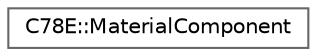 digraph "Graphical Class Hierarchy"
{
 // LATEX_PDF_SIZE
  bgcolor="transparent";
  edge [fontname=Helvetica,fontsize=10,labelfontname=Helvetica,labelfontsize=10];
  node [fontname=Helvetica,fontsize=10,shape=box,height=0.2,width=0.4];
  rankdir="LR";
  Node0 [id="Node000000",label="C78E::MaterialComponent",height=0.2,width=0.4,color="grey40", fillcolor="white", style="filled",URL="$dd/d34/struct_c78_e_1_1_material_component.html",tooltip=" "];
}
